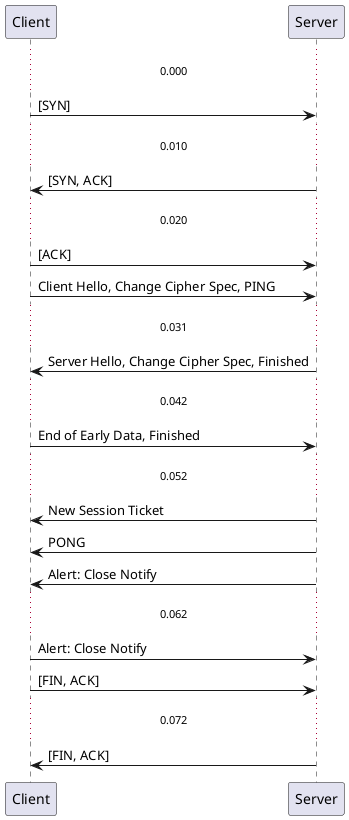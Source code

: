 @startuml
participant "Client" as c
participant "Server" as s
... 0.000 ...
c -> s: [SYN]
... 0.010 ...
c <- s: [SYN, ACK]
... 0.020 ...
c -> s: [ACK]
c -> s: Client Hello, Change Cipher Spec, PING
... 0.031 ...
c <- s: Server Hello, Change Cipher Spec, Finished
... 0.042 ...
c -> s: End of Early Data, Finished
... 0.052 ...
c <- s: New Session Ticket
c <- s: PONG
c <- s: Alert: Close Notify
... 0.062 ...
c -> s: Alert: Close Notify
c -> s: [FIN, ACK]
... 0.072 ...
c <- s: [FIN, ACK]
@enduml
